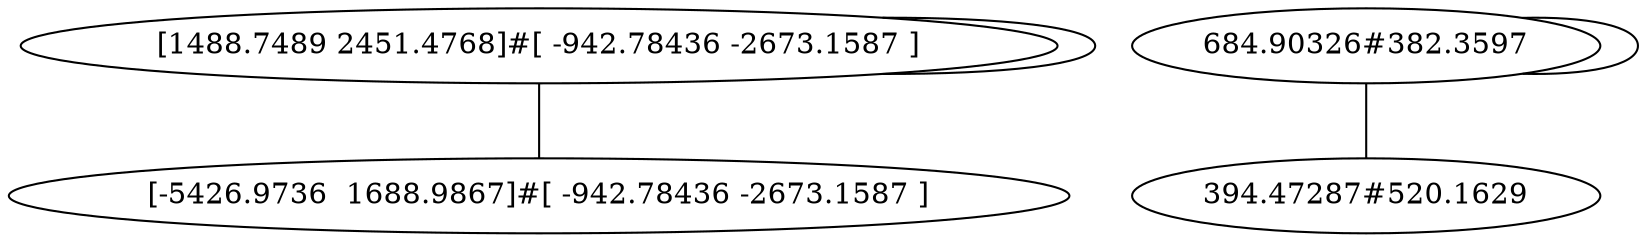 graph  {
"[1488.7489 2451.4768]#[ -942.78436 -2673.1587 ]";
"[-5426.9736  1688.9867]#[ -942.78436 -2673.1587 ]";
"684.90326#382.3597";
"394.47287#520.1629";
"[1488.7489 2451.4768]#[ -942.78436 -2673.1587 ]" -- "[1488.7489 2451.4768]#[ -942.78436 -2673.1587 ]";
"[1488.7489 2451.4768]#[ -942.78436 -2673.1587 ]" -- "[-5426.9736  1688.9867]#[ -942.78436 -2673.1587 ]";
"684.90326#382.3597" -- "684.90326#382.3597";
"684.90326#382.3597" -- "394.47287#520.1629";
}
